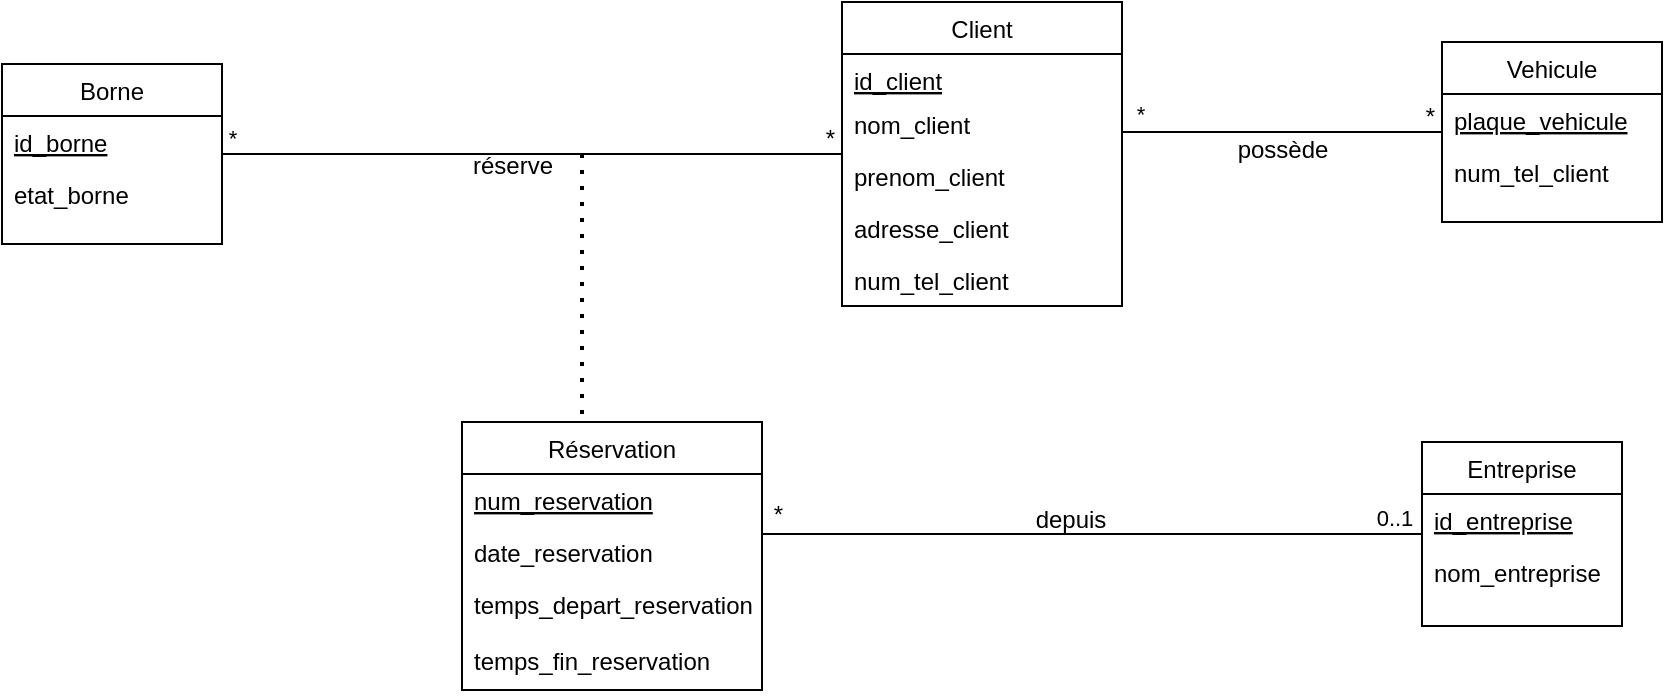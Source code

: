 <mxfile version="24.4.4" type="github">
  <diagram id="C5RBs43oDa-KdzZeNtuy" name="Page-1">
    <mxGraphModel dx="1105" dy="1804" grid="1" gridSize="10" guides="1" tooltips="1" connect="1" arrows="1" fold="1" page="1" pageScale="1" pageWidth="827" pageHeight="1169" math="0" shadow="0">
      <root>
        <mxCell id="WIyWlLk6GJQsqaUBKTNV-0" />
        <mxCell id="WIyWlLk6GJQsqaUBKTNV-1" parent="WIyWlLk6GJQsqaUBKTNV-0" />
        <mxCell id="zkfFHV4jXpPFQw0GAbJ--26" value="" style="endArrow=none;shadow=0;strokeWidth=1;rounded=0;curved=0;endFill=0;edgeStyle=elbowEdgeStyle;elbow=vertical;" parent="WIyWlLk6GJQsqaUBKTNV-1" edge="1" target="DxgW50mW_xUSIO1jQML3-16" source="DxgW50mW_xUSIO1jQML3-6">
          <mxGeometry x="0.5" y="41" relative="1" as="geometry">
            <mxPoint x="1201.0" y="45.25" as="sourcePoint" />
            <mxPoint x="1330" y="50" as="targetPoint" />
            <mxPoint x="-40" y="32" as="offset" />
            <Array as="points" />
          </mxGeometry>
        </mxCell>
        <mxCell id="zkfFHV4jXpPFQw0GAbJ--28" value="*" style="resizable=0;align=right;verticalAlign=bottom;labelBackgroundColor=none;fontSize=12;" parent="zkfFHV4jXpPFQw0GAbJ--26" connectable="0" vertex="1">
          <mxGeometry x="1" relative="1" as="geometry">
            <mxPoint x="-2" y="1" as="offset" />
          </mxGeometry>
        </mxCell>
        <mxCell id="zkfFHV4jXpPFQw0GAbJ--29" value="possède" style="text;html=1;resizable=0;points=[];;align=center;verticalAlign=middle;labelBackgroundColor=none;rounded=0;shadow=0;strokeWidth=1;fontSize=12;" parent="zkfFHV4jXpPFQw0GAbJ--26" vertex="1" connectable="0">
          <mxGeometry x="0.5" y="49" relative="1" as="geometry">
            <mxPoint x="-40" y="58" as="offset" />
          </mxGeometry>
        </mxCell>
        <mxCell id="DxgW50mW_xUSIO1jQML3-15" value="*" style="edgeLabel;html=1;align=center;verticalAlign=middle;resizable=0;points=[];" parent="zkfFHV4jXpPFQw0GAbJ--26" vertex="1" connectable="0">
          <mxGeometry x="-0.825" y="2" relative="1" as="geometry">
            <mxPoint x="-5" y="-7" as="offset" />
          </mxGeometry>
        </mxCell>
        <mxCell id="DxgW50mW_xUSIO1jQML3-6" value="Client" style="swimlane;fontStyle=0;align=center;verticalAlign=top;childLayout=stackLayout;horizontal=1;startSize=26;horizontalStack=0;resizeParent=1;resizeLast=0;collapsible=1;marginBottom=0;rounded=0;shadow=0;strokeWidth=1;" parent="WIyWlLk6GJQsqaUBKTNV-1" vertex="1">
          <mxGeometry x="1050" y="-20" width="140" height="152" as="geometry">
            <mxRectangle x="550" y="140" width="160" height="26" as="alternateBounds" />
          </mxGeometry>
        </mxCell>
        <mxCell id="DxgW50mW_xUSIO1jQML3-7" value="id_client" style="text;align=left;verticalAlign=top;spacingLeft=4;spacingRight=4;overflow=hidden;rotatable=0;points=[[0,0.5],[1,0.5]];portConstraint=eastwest;fontStyle=4" parent="DxgW50mW_xUSIO1jQML3-6" vertex="1">
          <mxGeometry y="26" width="140" height="22" as="geometry" />
        </mxCell>
        <mxCell id="DxgW50mW_xUSIO1jQML3-8" value="nom_client" style="text;align=left;verticalAlign=top;spacingLeft=4;spacingRight=4;overflow=hidden;rotatable=0;points=[[0,0.5],[1,0.5]];portConstraint=eastwest;rounded=0;shadow=0;html=0;" parent="DxgW50mW_xUSIO1jQML3-6" vertex="1">
          <mxGeometry y="48" width="140" height="26" as="geometry" />
        </mxCell>
        <mxCell id="DxgW50mW_xUSIO1jQML3-9" value="prenom_client" style="text;align=left;verticalAlign=top;spacingLeft=4;spacingRight=4;overflow=hidden;rotatable=0;points=[[0,0.5],[1,0.5]];portConstraint=eastwest;rounded=0;shadow=0;html=0;" parent="DxgW50mW_xUSIO1jQML3-6" vertex="1">
          <mxGeometry y="74" width="140" height="26" as="geometry" />
        </mxCell>
        <mxCell id="DxgW50mW_xUSIO1jQML3-10" value="adresse_client" style="text;align=left;verticalAlign=top;spacingLeft=4;spacingRight=4;overflow=hidden;rotatable=0;points=[[0,0.5],[1,0.5]];portConstraint=eastwest;rounded=0;shadow=0;html=0;" parent="DxgW50mW_xUSIO1jQML3-6" vertex="1">
          <mxGeometry y="100" width="140" height="26" as="geometry" />
        </mxCell>
        <mxCell id="DxgW50mW_xUSIO1jQML3-11" value="num_tel_client" style="text;align=left;verticalAlign=top;spacingLeft=4;spacingRight=4;overflow=hidden;rotatable=0;points=[[0,0.5],[1,0.5]];portConstraint=eastwest;rounded=0;shadow=0;html=0;" parent="DxgW50mW_xUSIO1jQML3-6" vertex="1">
          <mxGeometry y="126" width="140" height="26" as="geometry" />
        </mxCell>
        <mxCell id="DxgW50mW_xUSIO1jQML3-16" value="Vehicule" style="swimlane;fontStyle=0;align=center;verticalAlign=top;childLayout=stackLayout;horizontal=1;startSize=26;horizontalStack=0;resizeParent=1;resizeLast=0;collapsible=1;marginBottom=0;rounded=0;shadow=0;strokeWidth=1;" parent="WIyWlLk6GJQsqaUBKTNV-1" vertex="1">
          <mxGeometry x="1350" width="110" height="90" as="geometry">
            <mxRectangle x="550" y="140" width="160" height="26" as="alternateBounds" />
          </mxGeometry>
        </mxCell>
        <mxCell id="DxgW50mW_xUSIO1jQML3-20" value="plaque_vehicule" style="text;align=left;verticalAlign=top;spacingLeft=4;spacingRight=4;overflow=hidden;rotatable=0;points=[[0,0.5],[1,0.5]];portConstraint=eastwest;rounded=0;shadow=0;html=0;fontStyle=4" parent="DxgW50mW_xUSIO1jQML3-16" vertex="1">
          <mxGeometry y="26" width="110" height="26" as="geometry" />
        </mxCell>
        <mxCell id="DxgW50mW_xUSIO1jQML3-21" value="num_tel_client" style="text;align=left;verticalAlign=top;spacingLeft=4;spacingRight=4;overflow=hidden;rotatable=0;points=[[0,0.5],[1,0.5]];portConstraint=eastwest;rounded=0;shadow=0;html=0;" parent="DxgW50mW_xUSIO1jQML3-16" vertex="1">
          <mxGeometry y="52" width="110" height="26" as="geometry" />
        </mxCell>
        <mxCell id="DxgW50mW_xUSIO1jQML3-22" value="Entreprise" style="swimlane;fontStyle=0;align=center;verticalAlign=top;childLayout=stackLayout;horizontal=1;startSize=26;horizontalStack=0;resizeParent=1;resizeLast=0;collapsible=1;marginBottom=0;rounded=0;shadow=0;strokeWidth=1;" parent="WIyWlLk6GJQsqaUBKTNV-1" vertex="1">
          <mxGeometry x="1340" y="200" width="100" height="92" as="geometry">
            <mxRectangle x="550" y="140" width="160" height="26" as="alternateBounds" />
          </mxGeometry>
        </mxCell>
        <mxCell id="DxgW50mW_xUSIO1jQML3-23" value="id_entreprise" style="text;align=left;verticalAlign=top;spacingLeft=4;spacingRight=4;overflow=hidden;rotatable=0;points=[[0,0.5],[1,0.5]];portConstraint=eastwest;rounded=0;shadow=0;html=0;fontStyle=4" parent="DxgW50mW_xUSIO1jQML3-22" vertex="1">
          <mxGeometry y="26" width="100" height="26" as="geometry" />
        </mxCell>
        <mxCell id="DxgW50mW_xUSIO1jQML3-24" value="nom_entreprise" style="text;align=left;verticalAlign=top;spacingLeft=4;spacingRight=4;overflow=hidden;rotatable=0;points=[[0,0.5],[1,0.5]];portConstraint=eastwest;rounded=0;shadow=0;html=0;" parent="DxgW50mW_xUSIO1jQML3-22" vertex="1">
          <mxGeometry y="52" width="100" height="26" as="geometry" />
        </mxCell>
        <mxCell id="DxgW50mW_xUSIO1jQML3-26" value="Borne" style="swimlane;fontStyle=0;align=center;verticalAlign=top;childLayout=stackLayout;horizontal=1;startSize=26;horizontalStack=0;resizeParent=1;resizeLast=0;collapsible=1;marginBottom=0;rounded=0;shadow=0;strokeWidth=1;" parent="WIyWlLk6GJQsqaUBKTNV-1" vertex="1">
          <mxGeometry x="630" y="11" width="110" height="90" as="geometry">
            <mxRectangle x="550" y="140" width="160" height="26" as="alternateBounds" />
          </mxGeometry>
        </mxCell>
        <mxCell id="DxgW50mW_xUSIO1jQML3-27" value="id_borne" style="text;align=left;verticalAlign=top;spacingLeft=4;spacingRight=4;overflow=hidden;rotatable=0;points=[[0,0.5],[1,0.5]];portConstraint=eastwest;rounded=0;shadow=0;html=0;fontStyle=4" parent="DxgW50mW_xUSIO1jQML3-26" vertex="1">
          <mxGeometry y="26" width="110" height="26" as="geometry" />
        </mxCell>
        <mxCell id="DxgW50mW_xUSIO1jQML3-28" value="etat_borne" style="text;align=left;verticalAlign=top;spacingLeft=4;spacingRight=4;overflow=hidden;rotatable=0;points=[[0,0.5],[1,0.5]];portConstraint=eastwest;rounded=0;shadow=0;html=0;" parent="DxgW50mW_xUSIO1jQML3-26" vertex="1">
          <mxGeometry y="52" width="110" height="26" as="geometry" />
        </mxCell>
        <mxCell id="DxgW50mW_xUSIO1jQML3-29" value="" style="endArrow=none;shadow=0;strokeWidth=1;rounded=0;curved=0;endFill=0;edgeStyle=elbowEdgeStyle;elbow=vertical;" parent="WIyWlLk6GJQsqaUBKTNV-1" source="DxgW50mW_xUSIO1jQML3-26" target="DxgW50mW_xUSIO1jQML3-6" edge="1">
          <mxGeometry x="0.5" y="41" relative="1" as="geometry">
            <mxPoint x="590" y="0.464" as="sourcePoint" />
            <mxPoint x="960" y="0.464" as="targetPoint" />
            <mxPoint x="-40" y="32" as="offset" />
          </mxGeometry>
        </mxCell>
        <mxCell id="DxgW50mW_xUSIO1jQML3-30" value="*" style="resizable=0;align=right;verticalAlign=bottom;labelBackgroundColor=none;fontSize=12;" parent="DxgW50mW_xUSIO1jQML3-29" connectable="0" vertex="1">
          <mxGeometry x="1" relative="1" as="geometry">
            <mxPoint x="-2" y="1" as="offset" />
          </mxGeometry>
        </mxCell>
        <mxCell id="DxgW50mW_xUSIO1jQML3-31" value="réserve" style="text;html=1;resizable=0;points=[];;align=center;verticalAlign=middle;labelBackgroundColor=none;rounded=0;shadow=0;strokeWidth=1;fontSize=12;" parent="DxgW50mW_xUSIO1jQML3-29" vertex="1" connectable="0">
          <mxGeometry x="0.5" y="49" relative="1" as="geometry">
            <mxPoint x="-88" y="55" as="offset" />
          </mxGeometry>
        </mxCell>
        <mxCell id="DxgW50mW_xUSIO1jQML3-32" value="*" style="edgeLabel;html=1;align=center;verticalAlign=middle;resizable=0;points=[];" parent="DxgW50mW_xUSIO1jQML3-29" vertex="1" connectable="0">
          <mxGeometry x="-0.825" y="2" relative="1" as="geometry">
            <mxPoint x="-22" y="-6" as="offset" />
          </mxGeometry>
        </mxCell>
        <mxCell id="DxgW50mW_xUSIO1jQML3-33" value="" style="endArrow=none;dashed=1;html=1;dashPattern=1 3;strokeWidth=2;rounded=0;" parent="WIyWlLk6GJQsqaUBKTNV-1" edge="1">
          <mxGeometry width="50" height="50" relative="1" as="geometry">
            <mxPoint x="920" y="186" as="sourcePoint" />
            <mxPoint x="920" y="56" as="targetPoint" />
          </mxGeometry>
        </mxCell>
        <mxCell id="DxgW50mW_xUSIO1jQML3-34" value="Réservation" style="swimlane;fontStyle=0;align=center;verticalAlign=top;childLayout=stackLayout;horizontal=1;startSize=26;horizontalStack=0;resizeParent=1;resizeLast=0;collapsible=1;marginBottom=0;rounded=0;shadow=0;strokeWidth=1;" parent="WIyWlLk6GJQsqaUBKTNV-1" vertex="1">
          <mxGeometry x="860" y="190" width="150" height="134" as="geometry">
            <mxRectangle x="550" y="140" width="160" height="26" as="alternateBounds" />
          </mxGeometry>
        </mxCell>
        <mxCell id="DxgW50mW_xUSIO1jQML3-35" value="num_reservation" style="text;align=left;verticalAlign=top;spacingLeft=4;spacingRight=4;overflow=hidden;rotatable=0;points=[[0,0.5],[1,0.5]];portConstraint=eastwest;rounded=0;shadow=0;html=0;fontStyle=4" parent="DxgW50mW_xUSIO1jQML3-34" vertex="1">
          <mxGeometry y="26" width="150" height="26" as="geometry" />
        </mxCell>
        <mxCell id="DxgW50mW_xUSIO1jQML3-36" value="date_reservation" style="text;align=left;verticalAlign=top;spacingLeft=4;spacingRight=4;overflow=hidden;rotatable=0;points=[[0,0.5],[1,0.5]];portConstraint=eastwest;rounded=0;shadow=0;html=0;" parent="DxgW50mW_xUSIO1jQML3-34" vertex="1">
          <mxGeometry y="52" width="150" height="26" as="geometry" />
        </mxCell>
        <mxCell id="DxgW50mW_xUSIO1jQML3-37" value="temps_depart_reservation" style="text;align=left;verticalAlign=top;spacingLeft=4;spacingRight=4;overflow=hidden;rotatable=0;points=[[0,0.5],[1,0.5]];portConstraint=eastwest;rounded=0;shadow=0;html=0;" parent="DxgW50mW_xUSIO1jQML3-34" vertex="1">
          <mxGeometry y="78" width="150" height="28" as="geometry" />
        </mxCell>
        <mxCell id="DxgW50mW_xUSIO1jQML3-38" value="temps_fin_reservation" style="text;align=left;verticalAlign=top;spacingLeft=4;spacingRight=4;overflow=hidden;rotatable=0;points=[[0,0.5],[1,0.5]];portConstraint=eastwest;rounded=0;shadow=0;html=0;" parent="DxgW50mW_xUSIO1jQML3-34" vertex="1">
          <mxGeometry y="106" width="150" height="28" as="geometry" />
        </mxCell>
        <mxCell id="5pTFHwQ1baN9t4txSgTW-1" value="" style="endArrow=none;shadow=0;strokeWidth=1;rounded=0;curved=0;endFill=0;edgeStyle=elbowEdgeStyle;elbow=vertical;" edge="1" parent="WIyWlLk6GJQsqaUBKTNV-1" source="DxgW50mW_xUSIO1jQML3-22" target="DxgW50mW_xUSIO1jQML3-34">
          <mxGeometry x="0.5" y="41" relative="1" as="geometry">
            <mxPoint x="920" y="-81" as="sourcePoint" />
            <mxPoint x="920" y="56" as="targetPoint" />
            <mxPoint x="-40" y="32" as="offset" />
          </mxGeometry>
        </mxCell>
        <mxCell id="5pTFHwQ1baN9t4txSgTW-2" value="*" style="resizable=0;align=right;verticalAlign=bottom;labelBackgroundColor=none;fontSize=12;" connectable="0" vertex="1" parent="5pTFHwQ1baN9t4txSgTW-1">
          <mxGeometry x="1" relative="1" as="geometry">
            <mxPoint x="12" y="-1" as="offset" />
          </mxGeometry>
        </mxCell>
        <mxCell id="5pTFHwQ1baN9t4txSgTW-3" value="depuis" style="text;html=1;resizable=0;points=[];;align=center;verticalAlign=middle;labelBackgroundColor=none;rounded=0;shadow=0;strokeWidth=1;fontSize=12;" vertex="1" connectable="0" parent="5pTFHwQ1baN9t4txSgTW-1">
          <mxGeometry x="0.5" y="49" relative="1" as="geometry">
            <mxPoint x="71" y="-56" as="offset" />
          </mxGeometry>
        </mxCell>
        <mxCell id="5pTFHwQ1baN9t4txSgTW-4" value="0..1" style="edgeLabel;html=1;align=center;verticalAlign=middle;resizable=0;points=[];" vertex="1" connectable="0" parent="5pTFHwQ1baN9t4txSgTW-1">
          <mxGeometry x="-0.825" y="2" relative="1" as="geometry">
            <mxPoint x="15" y="-10" as="offset" />
          </mxGeometry>
        </mxCell>
      </root>
    </mxGraphModel>
  </diagram>
</mxfile>
